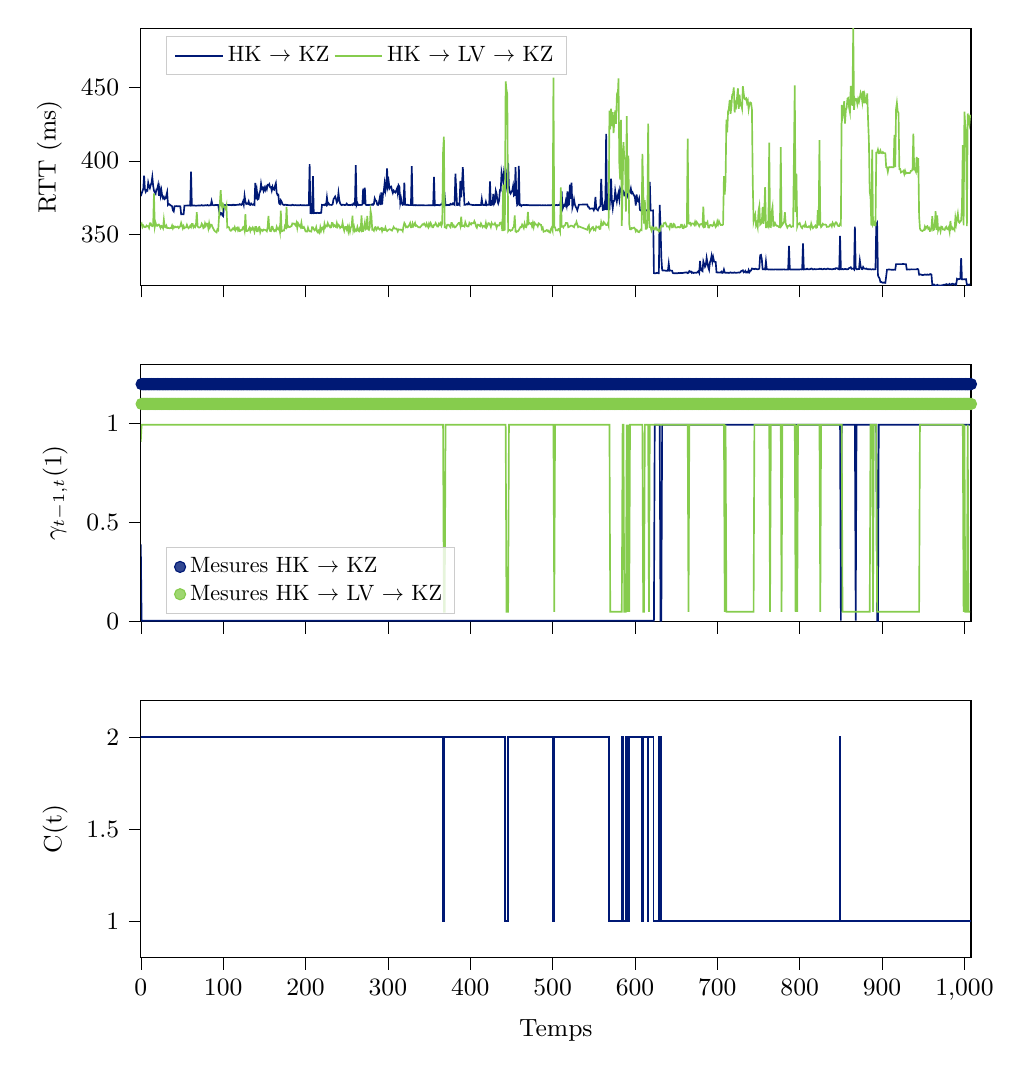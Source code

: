 % This file was created by tikzplotlib v0.9.1.
\begin{tikzpicture}

\definecolor{color0}{rgb}{0,0.098,0.459}
\definecolor{color1}{rgb}{0.525,0.8,0.302}

\begin{groupplot}[group style={group size=1 by 3}]
\nextgroupplot[
height=0.4\linewidth,
label style={font=\small},
legend cell align={left},
legend columns=2,
legend style={fill opacity=0.8, draw opacity=1, text opacity=1, at={(0.03,0.97)}, anchor=north west, draw=white!80!black},
legend style={nodes={scale=0.8}},
scaled x ticks=manual:{}{\pgfmathparse{#1}},
tick align=outside,
tick label style={font=\small},
tick pos=left,
width=\linewidth,
x grid style={white!69.02!black},
xmin=0, xmax=1008,
xtick style={color=black},
xticklabels={},
y grid style={white!69.02!black},
ylabel={RTT (ms)},
ymin=315.063, ymax=490.463,
ytick style={color=black}
]
\addplot [semithick, color0]
table {%
0 376.056
1 377.742
2 379.502
3 380.759
4 390.018
5 380.886
6 378.94
7 380.07
8 379.734
9 385.193
10 382.718
11 381.465
12 383.541
13 385.043
14 389.059
15 383.188
16 379.701
17 378.575
18 377.713
19 380.665
20 380.891
21 383.47
22 376.277
23 380.909
24 376.514
25 380.017
26 376.315
27 374.556
28 375.508
29 374.04
30 374.519
31 376.351
32 378.704
33 370.093
34 370.732
35 370.343
36 369.722
37 369.553
38 369.146
39 366.334
40 365.59
41 369.119
42 369.166
43 369.257
44 369.121
46 369.094
47 369.184
48 369.071
49 363.723
50 363.706
51 363.756
52 363.713
53 369.57
54 369.538
55 369.601
56 369.577
57 369.66
59 369.664
60 369.556
61 392.741
62 369.55
63 369.55
64 369.676
67 369.516
70 369.637
72 369.634
73 369.681
74 369.928
75 369.595
76 369.693
77 369.629
78 369.815
79 369.802
80 369.697
81 369.98
82 369.69
83 369.677
84 369.882
85 369.836
86 372.649
87 370.076
88 369.88
89 369.826
91 370.066
92 369.933
93 370.077
94 369.983
nan nan
96 363.288
97 364.588
98 364.419
99 363.063
100 362.441
101 369.978
102 369.768
103 369.862
104 370.117
105 370.077
106 370.077
107 369.962
108 369.969
109 369.932
110 369.844
111 370.173
112 369.863
113 370.217
114 369.888
117 370.115
118 370.128
119 370.067
120 370.586
122 370.06
123 370.665
124 372.174
125 370.088
126 376.215
127 372.381
128 370.676
129 370.964
130 370.741
131 372.391
132 370.167
133 370.063
134 371.006
135 370.304
136 370.082
137 370.562
138 370.092
139 385.066
140 373.94
141 379.157
142 373.815
143 374.193
144 378.241
145 379.35
146 384.45
147 381.055
148 381.669
149 379.672
150 381.689
151 380.147
152 382.143
153 380.719
154 383.669
155 383.379
156 384.199
157 382.105
158 382.174
159 379.814
160 382.349
161 380.632
162 380.35
163 383.06
164 384.807
165 378.324
166 376.897
167 377.067
168 371.0
169 370.592
170 373.221
171 372.315
172 370.413
173 370.293
174 369.916
175 370.182
176 370.209
177 369.975
178 370.024
179 369.927
181 369.878
182 369.789
183 369.812
184 370.187
186 369.84
187 369.861
188 369.939
189 369.825
193 369.873
194 370.0
195 369.801
197 369.842
198 369.749
199 369.81
200 369.751
201 369.772
202 369.906
203 369.737
204 369.932
205 397.751
206 364.476
207 364.406
208 364.424
209 389.682
210 364.417
211 364.467
212 364.599
213 364.422
214 364.756
215 364.565
216 364.502
217 364.476
219 364.667
220 370.098
221 370.03
222 370.115
223 369.877
224 370.603
225 369.98
226 375.107
227 370.431
228 371.163
229 370.17
230 370.063
232 370.037
233 370.654
234 373.947
235 374.786
236 375.743
237 374.052
238 371.795
239 372.879
240 378.187
241 373.433
242 371.107
243 370.291
244 369.883
245 370.21
247 370.033
248 369.979
249 370.072
250 370.906
251 370.104
252 369.912
253 370.002
254 369.918
255 370.022
256 370.26
257 369.989
258 370.913
259 370.15
260 370.048
261 397.119
262 369.973
263 371.342
264 369.963
265 369.993
266 370.098
267 370.006
268 370.05
269 370.271
270 381.15
271 370.659
272 381.791
273 370.298
274 369.918
275 369.969
276 370.117
277 369.906
278 370.123
279 370.055
280 370.085
281 370.483
282 370.03
283 370.584
284 374.495
285 373.11
286 372.793
287 370.285
288 370.042
289 371.372
290 374.349
291 369.985
292 378.59
293 370.33
294 376.905
295 379.332
296 384.49
297 379.335
298 382.318
299 394.941
300 383.041
301 385.881
302 381.399
303 382.343
304 382.541
305 380.051
306 378.209
307 379.828
308 379.211
309 378.526
310 379.633
311 381.063
312 377.647
313 383.423
314 382.447
315 371.471
316 374.402
317 371.008
318 370.09
319 370.398
320 385.237
321 370.191
322 370.189
323 370.001
324 370.196
325 369.901
327 369.876
328 369.934
329 396.475
330 369.892
331 369.83
332 369.928
333 369.725
334 369.95
335 369.821
336 369.729
337 369.795
339 369.784
340 369.894
345 369.742
347 369.765
348 369.732
349 369.85
350 369.887
351 369.751
352 369.789
353 369.864
354 369.755
355 369.803
356 389.172
357 369.73
358 369.853
359 370.064
360 369.94
361 370.045
362 369.857
363 369.76
364 370.439
365 370.437
366 370.157
367 374.494
368 374.596
369 376.284
370 369.846
371 369.823
372 370.077
373 370.001
374 370.047
375 369.928
376 370.746
377 370.362
378 370.357
379 371.124
380 370.415
381 370.051
382 391.318
383 380.402
384 369.921
385 369.902
386 370.82
387 370.148
388 386.451
389 375.265
390 384.144
391 395.839
392 382.333
393 370.095
394 370.154
395 370.271
396 370.755
397 370.345
398 371.502
399 370.555
400 370.249
401 370.2
403 369.987
404 370.079
405 369.897
406 369.936
407 370.087
408 369.928
409 369.992
410 369.947
411 369.979
412 369.936
413 369.966
414 374.03
415 370.122
416 369.969
417 370.087
418 369.938
419 372.178
420 369.905
421 370.233
423 370.187
424 386.06
425 369.995
426 370.073
427 370.533
428 377.442
429 370.873
430 372.016
431 379.648
432 377.753
433 372.83
434 371.037
435 372.923
436 380.016
437 379.87
438 392.143
439 388.685
440 385.696
441 392.513
442 389.478
443 391.877
444 383.948
445 388.008
446 398.605
447 381.893
448 378.709
449 377.756
450 378.97
451 379.806
452 382.846
453 376.378
454 376.875
455 395.801
456 375.341
457 370.021
458 370.791
459 396.64
460 369.956
461 370.194
462 369.308
463 369.938
464 369.893
465 370.046
466 369.912
467 369.931
468 370.062
469 369.852
470 369.991
471 369.882
474 369.806
476 369.826
477 369.78
478 369.912
479 369.784
481 369.856
482 369.844
483 369.739
484 369.913
485 369.889
486 369.753
487 369.748
488 369.905
489 369.761
490 369.751
491 369.819
492 369.74
493 369.728
494 369.866
496 369.775
497 369.776
499 369.963
500 369.799
501 369.817
502 369.79
503 369.806
504 369.945
505 369.956
506 369.842
507 370.108
508 369.967
509 369.888
510 373.052
511 379.231
512 367.204
513 368.666
514 369.975
515 369.41
516 372.616
517 369.883
518 379.177
519 369.941
520 370.415
521 383.88
522 374.254
523 385.192
524 368.249
525 370.5
526 373.737
527 370.374
528 368.764
529 367.955
530 366.451
531 368.527
532 370.229
nan nan
542 370.348
543 368.773
544 368.576
545 367.428
nan nan
549 367.671
550 366.457
551 368.005
552 375.53
553 367.384
554 366.935
555 366.367
556 367.72
557 368.796
558 369.209
559 387.823
560 373.083
561 366.632
562 366.687
563 370.164
564 366.659
565 418.532
566 366.481
567 372.384
568 367.313
569 367.08
570 376.492
571 387.955
572 372.14
573 367.836
574 372.728
575 372.785
576 379.642
578 372.486
579 376.023
580 378.289
581 374.046
582 381.121
583 379.639
584 380.473
585 380.109
586 379.119
587 376.448
588 376.347
589 380.242
590 378.317
591 376.476
592 379.366
593 379.677
594 378.921
595 381.266
596 378.082
597 378.648
598 377.218
599 376.468
600 374.841
601 369.547
602 377.21
603 372.565
604 372.284
605 374.25
606 366.658
607 366.283
608 366.408
609 366.193
610 366.96
611 366.545
612 366.592
613 366.284
614 366.202
615 366.667
616 366.325
617 366.101
618 385.698
619 366.161
620 366.127
621 366.131
622 366.289
623 323.542
624 323.424
625 323.474
626 323.599
627 323.835
628 323.543
629 323.462
630 370.021
631 356.306
632 334.091
633 325.736
634 325.297
635 325.467
636 325.372
637 325.239
638 325.165
639 325.182
640 325.241
641 330.005
642 325.196
643 325.339
644 325.266
645 325.245
646 323.672
647 323.472
nan nan
649 323.437
650 323.483
651 323.454
652 323.505
653 323.695
654 323.538
655 323.645
658 323.676
659 323.77
nan nan
661 323.999
662 323.882
663 324.06
664 323.583
665 323.758
666 324.95
667 324.53
668 324.681
669 323.697
670 324.109
671 323.647
672 323.847
673 323.891
675 323.768
nan nan
677 324.89
678 323.711
679 331.841
680 325.79
nan nan
682 324.891
683 331.518
nan nan
685 327.899
686 329.094
687 333.918
688 330.651
689 327.551
690 325.858
691 330.773
692 332.434
693 335.36
694 331.304
695 334.282
696 331.64
697 331.251
698 331.132
699 324.124
700 323.951
701 323.938
702 324.005
703 323.885
704 323.997
705 324.55
706 323.696
707 323.939
708 326.001
709 323.883
711 323.836
712 323.782
713 323.836
714 323.691
715 323.819
716 324.084
717 323.858
718 323.791
719 323.796
720 323.846
721 324.055
722 323.765
723 323.749
726 324.031
727 323.889
728 324.211
729 324.967
731 325.495
732 324.092
733 324.435
734 325.082
735 323.981
736 324.313
737 323.982
738 325.701
739 324.244
740 325.089
741 325.373
742 326.715
743 326.569
nan nan
745 326.275
746 326.573
748 326.257
749 326.155
750 326.293
751 326.699
752 335.717
753 335.99
754 333.046
755 326.162
756 326.207
757 326.101
758 326.08
759 331.532
760 326.151
761 326.211
762 326.057
763 326.132
764 326.021
765 325.982
766 326.064
767 326.042
768 325.956
771 326.13
772 326.005
774 325.998
778 325.983
780 326.094
781 326.145
782 325.988
783 325.946
785 326.005
786 326.016
787 342.04
788 326.094
789 325.97
790 326.002
792 325.983
nan nan
794 326.036
795 325.994
796 326.073
797 326.065
nan nan
799 326.01
801 326.156
802 326.062
803 326.151
804 343.829
805 326.07
806 326.12
807 326.262
808 326.253
809 326.571
810 326.206
811 326.114
812 326.179
813 326.297
814 326.689
815 326.503
816 326.078
818 326.344
819 326.206
820 326.226
821 326.308
823 326.27
824 326.576
825 326.357
826 326.567
827 326.202
828 326.156
829 326.412
830 326.499
831 326.309
832 326.202
833 326.399
834 326.657
835 326.521
836 326.264
837 326.32
838 326.302
839 326.184
840 326.212
841 326.395
842 326.531
843 326.378
844 326.95
845 326.933
846 326.65
847 326.249
848 326.118
849 349.018
850 326.256
851 326.209
852 326.351
853 326.11
854 326.278
855 326.399
856 326.346
857 326.114
nan nan
859 326.279
860 327.022
861 327.188
862 327.546
863 326.468
864 326.558
865 326.724
866 326.118
867 355.228
868 326.882
869 326.171
870 326.192
871 326.46
872 326.412
873 332.21
874 328.104
875 326.412
876 326.29
877 327.709
878 326.738
nan nan
880 326.49
881 326.708
882 326.291
883 326.117
884 326.311
885 326.198
886 326.18
887 326.052
889 326.257
890 326.05
892 326.223
893 356.865
894 357.84
895 322.138
896 320.785
897 319.885
898 317.542
899 317.624
900 317.24
901 316.956
902 317.174
903 316.948
904 316.897
906 325.903
907 325.942
909 326.076
910 325.924
911 325.913
912 325.856
913 325.904
914 325.835
915 325.956
916 325.883
917 329.697
919 329.679
920 329.707
922 329.698
924 329.697
925 329.782
926 329.785
927 329.682
928 329.711
929 329.689
930 326.075
931 326.073
932 326.119
933 326.036
934 326.056
935 326.128
936 326.153
937 326.087
941 326.107
943 326.348
944 326.117
945 322.482
946 322.508
947 322.706
948 322.362
949 322.311
951 322.35
952 322.645
953 322.464
954 322.386
955 322.638
956 322.395
957 322.424
958 322.847
959 322.915
960 322.46
961 315.267
962 315.303
963 315.837
964 315.357
965 315.174
966 315.071
967 315.622
968 315.231
970 315.083
971 315.063
nan nan
973 315.312
974 315.387
975 315.69
976 315.608
977 315.751
978 316.074
979 315.779
980 315.827
981 315.626
982 316.192
983 315.587
984 315.667
985 316.27
986 316.313
nan nan
988 315.647
989 316.207
990 315.742
991 319.696
992 319.3
993 319.512
994 319.509
995 319.779
996 333.686
997 319.333
998 319.267
1000 319.374
1001 319.363
1002 319.436
1003 315.538
1004 315.669
1005 315.565
1006 315.819
1007 315.639
};
\addlegendentry{HK $\rightarrow$ KZ}
\addplot [semithick, color1]
table {%
0 356.759
1 357.431
2 354.952
3 356.055
4 355.191
5 354.866
6 354.968
7 356.003
8 355.534
9 355.609
10 354.392
11 357.509
12 357.574
13 356.052
14 355.57
15 355.892
16 377.881
17 355.135
18 357.836
19 355.916
20 355.792
21 356.619
22 356.681
23 355.594
24 354.338
25 355.749
26 355.387
27 354.201
28 359.929
29 355.079
30 354.821
31 355.977
32 354.354
34 354.307
35 354.15
36 354.298
37 354.302
38 355.95
39 354.065
40 355.406
41 354.662
42 355.195
43 354.778
44 354.964
45 355.301
46 354.3
47 354.888
48 355.604
49 357.818
50 356.049
51 354.068
52 355.642
53 354.235
54 354.709
55 354.734
56 356.468
57 354.912
58 354.168
59 354.778
60 355.809
61 354.884
62 357.147
63 357.131
64 354.8
65 355.739
66 354.945
67 356.409
68 365.083
69 355.503
70 354.707
71 354.595
72 354.821
73 355.446
74 357.29
75 356.418
76 354.211
77 354.692
78 357.564
79 355.914
80 357.293
81 357.234
82 354.149
83 357.687
84 355.013
85 356.622
86 356.607
87 355.058
88 353.958
89 352.772
90 352.098
91 351.771
92 351.344
93 353.381
94 352.837
nan nan
97 380.148
98 370.554
99 367.771
100 370.334
101 369.072
nan nan
103 367.135
104 369.562
105 354.78
106 355.072
107 354.821
108 353.206
109 352.443
110 352.539
111 353.491
112 354.051
113 353.413
114 354.889
115 352.809
116 353.945
117 354.485
118 352.751
119 354.107
120 352.217
121 352.353
122 353.046
123 353.024
124 354.814
125 355.138
126 352.598
127 363.731
128 352.322
129 352.243
130 352.448
131 353.616
132 354.554
133 352.278
134 353.892
135 353.219
136 354.645
137 353.643
138 351.739
139 354.998
140 354.97
141 352.019
142 352.047
143 354.714
144 354.982
145 351.456
146 353.245
147 352.932
148 352.298
149 353.262
150 353.126
151 352.953
152 352.713
153 352.067
154 354.793
155 362.608
156 353.85
157 352.264
158 352.141
159 355.236
160 355.186
161 352.939
162 352.17
163 352.859
164 352.308
165 355.082
166 353.525
167 353.229
168 354.561
169 351.526
170 366.085
171 352.043
172 352.258
173 352.625
174 352.574
175 355.754
176 354.849
177 368.725
178 355.051
179 355.693
180 354.858
181 354.983
182 355.454
183 355.476
184 357.425
185 357.272
186 357.396
187 356.619
188 356.046
189 357.774
190 354.295
191 357.544
192 356.58
193 355.559
194 354.767
195 357.9
196 354.333
197 354.261
198 355.001
199 353.815
200 351.985
202 351.939
203 354.468
204 352.735
205 352.107
206 352.058
207 351.869
208 354.891
209 354.802
210 353.642
211 352.683
212 353.13
213 354.859
214 351.952
215 351.302
216 352.464
217 351.301
218 354.828
219 352.588
220 354.446
221 354.773
222 352.727
223 357.058
224 354.83
225 355.844
226 355.509
227 357.611
228 355.925
229 356.057
230 354.696
231 354.714
232 357.763
233 357.645
234 355.497
235 356.201
236 355.358
237 354.939
238 357.661
239 355.403
240 356.508
241 356.022
242 354.348
243 354.978
244 354.868
245 357.857
246 354.464
247 352.441
248 354.954
249 355.012
250 353.352
251 355.132
252 351.974
253 355.095
254 351.996
255 354.841
256 355.208
257 362.656
258 352.937
259 355.062
260 352.185
261 353.082
262 352.49
263 354.943
264 352.818
265 352.136
266 354.14
267 353.11
268 362.839
269 352.155
270 352.192
271 355.004
272 358.0
273 353.444
274 353.947
275 362.536
276 353.408
277 352.974
278 354.647
279 365.908
280 362.644
281 353.169
282 353.22
283 352.456
284 354.668
285 354.938
286 353.01
287 353.855
288 354.772
289 353.848
290 353.255
291 353.893
292 354.23
293 352.104
294 353.803
295 352.932
296 352.97
297 354.714
298 352.847
299 352.187
300 352.807
302 353.51
303 353.368
304 352.8
305 352.521
307 355.033
308 353.995
309 353.844
310 354.005
311 353.385
312 352.037
313 353.388
314 353.175
315 353.253
316 352.992
317 353.131
318 352.157
319 355.63
320 357.785
321 356.831
322 354.827
323 355.245
324 354.806
325 355.569
326 356.471
327 357.658
328 354.794
329 354.884
330 357.384
331 355.56
332 356.452
333 357.781
334 355.744
335 356.077
337 354.848
338 354.835
339 354.679
340 355.456
341 355.874
342 356.837
343 356.576
344 357.301
345 356.387
346 355.533
347 357.309
348 355.846
349 354.79
350 357.275
351 355.873
352 357.708
353 356.475
354 354.767
355 354.786
356 356.393
357 356.414
358 357.72
359 356.542
360 355.303
361 355.29
362 357.309
363 356.596
364 357.648
365 355.884
366 357.608
367 405.906
368 416.561
369 354.829
370 354.686
371 354.294
372 356.483
373 356.572
374 356.496
375 355.513
376 354.812
377 357.705
378 357.632
379 355.318
380 355.919
381 354.714
382 354.833
nan nan
386 357.788
387 357.785
388 355.751
389 361.987
390 355.582
391 355.653
392 356.0
393 355.387
394 358.244
395 356.624
396 355.617
397 355.303
398 355.45
399 357.918
400 357.429
401 356.739
402 357.721
403 357.478
404 357.458
405 358.995
406 357.734
407 355.425
408 354.483
409 356.642
410 356.629
411 356.012
412 355.524
413 357.378
414 356.246
415 354.935
416 355.759
417 355.602
418 354.91
419 357.725
420 354.877
421 356.004
422 357.652
423 357.448
424 356.511
425 354.997
426 357.75
427 356.632
428 356.723
429 356.603
430 357.585
431 356.355
432 354.469
433 356.23
434 356.046
435 356.01
436 357.785
437 357.992
438 356.711
439 352.236
440 383.871
441 352.974
442 353.183
443 454.272
444 448.517
445 445.474
446 352.185
447 353.029
448 352.949
449 352.354
450 352.848
451 352.994
452 354.562
453 355.109
454 362.868
455 352.001
456 351.536
457 352.13
458 352.063
459 352.871
460 353.986
461 354.987
462 354.874
463 356.638
464 355.606
465 354.284
466 357.315
467 355.084
468 354.863
469 357.242
470 365.237
471 357.158
472 357.653
473 357.172
474 357.554
475 355.491
476 357.732
477 354.966
478 357.946
480 356.548
481 356.593
482 355.483
483 357.522
484 357.279
485 356.447
486 356.378
487 353.723
488 354.567
489 351.797
490 352.11
491 352.018
492 352.58
493 352.968
494 352.175
495 352.513
496 351.309
497 351.188
498 353.657
499 354.709
500 352.663
501 456.799
502 354.77
503 354.752
504 352.683
505 352.861
506 352.636
507 353.586
508 353.653
509 351.881
510 382.009
511 355.22
512 355.447
513 354.687
514 355.81
515 355.988
516 357.71
517 357.735
518 357.653
519 354.826
521 355.405
522 355.945
523 355.948
524 355.643
526 354.843
527 356.763
528 356.716
529 358.479
531 354.932
532 355.386
nan nan
542 353.139
543 355.114
544 356.062
545 351.818
nan nan
548 354.646
549 354.979
550 352.992
551 353.589
552 352.878
553 355.281
554 354.765
555 354.677
556 355.163
557 353.617
558 353.73
559 358.246
560 356.136
561 356.267
562 358.461
563 357.877
564 356.781
565 356.355
566 356.4
567 357.533
568 355.736
569 434.279
570 421.493
571 435.644
572 423.76
573 433.32
574 418.931
575 427.428
576 434.352
577 425.237
578 443.692
579 441.808
580 456.213
581 398.312
582 387.297
583 428.036
584 355.791
585 381.512
586 412.836
587 402.688
588 401.194
589 365.477
590 430.487
591 377.841
592 403.633
593 357.162
594 353.507
595 353.356
596 354.248
597 354.011
598 354.476
599 354.596
600 353.843
601 352.024
602 353.047
603 352.598
604 351.579
605 351.465
606 352.366
607 353.1
608 352.829
609 404.864
611 357.256
612 373.281
613 353.759
614 353.786
615 354.891
616 425.389
617 362.598
618 354.899
619 354.54
620 352.744
621 355.067
622 354.632
623 353.245
624 353.167
625 354.752
626 354.754
627 352.923
628 353.184
629 351.92
630 351.998
631 354.854
632 355.9
633 355.234
634 355.306
635 357.612
636 357.671
637 357.967
638 356.536
639 355.226
640 355.235
641 355.465
642 354.069
643 357.292
644 357.253
645 354.728
646 354.778
647 357.099
648 356.718
649 354.712
650 354.668
651 354.679
652 354.991
653 355.018
654 354.702
655 354.744
656 356.567
657 356.534
658 354.24
659 354.171
660 356.0
661 354.96
662 355.119
663 355.627
664 415.3
665 357.4
666 357.259
667 357.746
668 356.303
669 357.411
670 357.475
671 357.268
672 356.459
673 358.513
674 356.742
675 358.357
nan nan
677 356.66
678 355.492
679 356.785
681 357.145
682 356.119
683 368.902
684 354.821
685 355.061
686 357.711
687 357.312
688 358.406
689 354.68
690 354.603
691 356.284
692 356.381
693 356.243
694 355.647
695 356.137
696 358.125
697 356.685
698 355.019
699 355.824
700 358.75
701 356.876
702 358.911
703 357.489
704 356.355
705 356.495
706 356.316
707 356.786
708 389.69
709 377.165
710 387.093
711 428.14
712 419.448
713 433.567
714 435.732
715 441.605
716 432.07
717 436.177
718 445.076
719 445.687
720 450.099
721 433.069
722 439.306
723 437.579
724 443.662
725 449.508
726 435.568
727 445.204
728 438.094
729 438.731
730 435.857
731 450.995
732 445.976
733 442.404
734 441.993
735 442.598
736 439.693
737 441.215
738 435.229
739 438.857
740 439.88
741 439.511
742 435.117
743 385.251
744 358.849
745 361.56
746 363.486
747 356.233
748 357.809
749 354.927
750 365.927
751 369.153
752 356.627
753 357.261
754 358.04
755 368.613
756 357.242
757 365.214
758 382.222
759 354.745
760 354.722
761 357.372
762 355.867
763 412.53
764 355.174
765 354.992
766 365.195
767 368.533
768 355.757
769 355.849
770 357.724
771 356.493
772 355.829
773 355.823
774 355.446
775 354.826
776 354.742
777 409.341
778 355.845
779 356.615
780 357.646
781 358.592
782 365.129
783 357.433
784 355.837
785 354.614
786 355.757
787 355.78
788 356.389
789 355.324
790 355.029
791 355.491
792 355.388
nan nan
794 451.493
795 365.197
796 391.33
797 355.45
798 357.357
799 357.154
800 357.66
801 356.065
802 354.82
803 354.211
804 355.721
805 356.031
806 355.362
807 357.376
808 355.111
809 354.913
810 354.811
811 355.468
812 355.469
813 354.186
814 357.346
815 355.449
816 354.274
817 354.993
818 355.296
819 355.974
820 354.458
821 354.757
822 366.493
823 355.89
824 414.156
825 356.97
826 354.965
827 355.7
828 357.147
829 356.531
831 356.684
832 356.457
833 355.076
834 355.183
835 355.112
836 355.498
837 356.7
838 356.845
839 355.463
840 357.855
841 356.766
842 355.763
843 357.525
844 358.2
845 357.62
846 356.141
847 355.669
848 355.701
849 357.166
850 356.543
851 438.257
852 430.089
853 433.772
854 440.772
855 425.403
856 434.522
857 436.199
858 442.539
859 442.933
860 436.189
861 433.16
862 451.069
863 442.154
864 437.585
865 490.463
866 434.784
867 442.374
868 442.41
869 442.137
870 438.818
871 442.242
872 440.382
873 443.022
874 446.496
875 444.737
876 440.543
877 447.699
878 439.297
879 444.221
880 440.257
881 439.54
882 446.095
883 428.079
884 413.818
885 379.096
886 375.346
887 355.967
888 407.72
889 356.847
890 358.027
891 356.095
892 356.108
893 405.652
894 405.678
895 407.716
896 405.279
897 405.403
898 407.115
899 405.551
900 405.275
901 406.063
902 405.367
903 405.325
904 405.231
905 395.748
906 395.679
907 392.611
908 395.636
909 395.845
910 395.73
911 395.859
912 395.661
913 395.755
914 395.74
915 417.767
916 395.855
917 435.402
918 439.567
919 433.863
920 432.646
921 394.527
922 394.505
923 392.202
924 392.658
925 392.71
926 393.295
927 391.084
928 393.274
929 391.504
930 391.887
931 391.71
932 391.898
933 391.798
934 391.87
935 393.255
936 393.327
937 394.099
938 418.665
939 394.153
940 394.107
941 392.742
942 402.82
943 392.107
944 401.99
945 362.401
946 353.947
947 352.744
948 352.542
949 352.199
950 352.72
951 352.912
952 355.278
953 353.933
954 355.177
955 355.56
956 353.854
957 354.471
958 352.268
959 352.393
960 355.254
961 362.357
962 352.843
963 353.163
964 356.52
965 365.783
966 353.141
967 362.887
968 352.737
969 354.623
970 354.663
971 352.059
972 355.252
973 355.031
974 353.285
975 353.366
976 353.026
977 354.635
978 355.188
979 353.703
980 353.417
981 354.747
982 351.735
983 359.101
984 353.896
985 354.753
986 353.491
987 353.994
988 352.97
989 361.064
990 357.178
991 360.83
992 364.088
993 358.599
994 357.954
995 358.992
996 359.32
997 368.439
998 410.75
999 356.098
1000 433.635
1001 424.238
1002 419.563
1003 355.544
1004 432.304
1005 427.901
1006 425.115
1007 431.502
};
\addlegendentry{HK $\rightarrow$ LV $\rightarrow$ KZ}

\nextgroupplot[
height=0.4\linewidth,
label style={font=\small},
legend cell align={left},
legend style={fill opacity=0.8, draw opacity=1, text opacity=1, at={(0.03,0.03)}, anchor=south west, draw=white!80!black},
legend style={nodes={scale=0.8}},
scaled x ticks=manual:{}{\pgfmathparse{#1}},
tick align=outside,
tick label style={font=\small},
tick pos=left,
width=\linewidth,
x grid style={white!69.02!black},
xmin=0, xmax=1008,
xtick style={color=black},
xticklabels={},
y grid style={white!69.02!black},
ylabel={\(\displaystyle \gamma_{t-1,t}(1)\)},
ymin=0, ymax=1.3,
ytick style={color=black}
]
\addplot [only marks, mark=*, draw=color0, fill=color0, colormap/viridis]
table{%
x                      y
1 1.2
2 1.2
3 1.2
4 1.2
5 1.2
6 1.2
7 1.2
8 1.2
9 1.2
10 1.2
11 1.2
12 1.2
13 1.2
14 1.2
15 1.2
16 1.2
17 1.2
18 1.2
19 1.2
20 1.2
21 1.2
22 1.2
23 1.2
24 1.2
25 1.2
26 1.2
27 1.2
28 1.2
29 1.2
30 1.2
31 1.2
32 1.2
33 1.2
34 1.2
35 1.2
36 1.2
37 1.2
38 1.2
39 1.2
40 1.2
41 1.2
42 1.2
43 1.2
44 1.2
45 1.2
46 1.2
47 1.2
48 1.2
49 1.2
50 1.2
51 1.2
52 1.2
53 1.2
54 1.2
55 1.2
56 1.2
57 1.2
58 1.2
59 1.2
60 1.2
61 1.2
62 1.2
63 1.2
64 1.2
65 1.2
66 1.2
67 1.2
68 1.2
69 1.2
70 1.2
71 1.2
72 1.2
73 1.2
74 1.2
75 1.2
76 1.2
77 1.2
78 1.2
79 1.2
80 1.2
81 1.2
82 1.2
83 1.2
84 1.2
85 1.2
86 1.2
87 1.2
88 1.2
89 1.2
90 1.2
91 1.2
92 1.2
93 1.2
94 1.2
95 1.2
96 1.2
97 1.2
98 1.2
99 1.2
100 1.2
101 1.2
102 1.2
103 1.2
104 1.2
105 1.2
106 1.2
107 1.2
108 1.2
109 1.2
110 1.2
111 1.2
112 1.2
113 1.2
114 1.2
115 1.2
116 1.2
117 1.2
118 1.2
119 1.2
120 1.2
121 1.2
122 1.2
123 1.2
124 1.2
125 1.2
126 1.2
127 1.2
128 1.2
129 1.2
130 1.2
131 1.2
132 1.2
133 1.2
134 1.2
135 1.2
136 1.2
137 1.2
138 1.2
139 1.2
140 1.2
141 1.2
142 1.2
143 1.2
144 1.2
145 1.2
146 1.2
147 1.2
148 1.2
149 1.2
150 1.2
151 1.2
152 1.2
153 1.2
154 1.2
155 1.2
156 1.2
157 1.2
158 1.2
159 1.2
160 1.2
161 1.2
162 1.2
163 1.2
164 1.2
165 1.2
166 1.2
167 1.2
168 1.2
169 1.2
170 1.2
171 1.2
172 1.2
173 1.2
174 1.2
175 1.2
176 1.2
177 1.2
178 1.2
179 1.2
180 1.2
181 1.2
182 1.2
183 1.2
184 1.2
185 1.2
186 1.2
187 1.2
188 1.2
189 1.2
190 1.2
191 1.2
192 1.2
193 1.2
194 1.2
195 1.2
196 1.2
197 1.2
198 1.2
199 1.2
200 1.2
201 1.2
202 1.2
203 1.2
204 1.2
205 1.2
206 1.2
207 1.2
208 1.2
209 1.2
210 1.2
211 1.2
212 1.2
213 1.2
214 1.2
215 1.2
216 1.2
217 1.2
218 1.2
219 1.2
220 1.2
221 1.2
222 1.2
223 1.2
224 1.2
225 1.2
226 1.2
227 1.2
228 1.2
229 1.2
230 1.2
231 1.2
232 1.2
233 1.2
234 1.2
235 1.2
236 1.2
237 1.2
238 1.2
239 1.2
240 1.2
241 1.2
242 1.2
243 1.2
244 1.2
245 1.2
246 1.2
247 1.2
248 1.2
249 1.2
250 1.2
251 1.2
252 1.2
253 1.2
254 1.2
255 1.2
256 1.2
257 1.2
258 1.2
259 1.2
260 1.2
261 1.2
262 1.2
263 1.2
264 1.2
265 1.2
266 1.2
267 1.2
268 1.2
269 1.2
270 1.2
271 1.2
272 1.2
273 1.2
274 1.2
275 1.2
276 1.2
277 1.2
278 1.2
279 1.2
280 1.2
281 1.2
282 1.2
283 1.2
284 1.2
285 1.2
286 1.2
287 1.2
288 1.2
289 1.2
290 1.2
291 1.2
292 1.2
293 1.2
294 1.2
295 1.2
296 1.2
297 1.2
298 1.2
299 1.2
300 1.2
301 1.2
302 1.2
303 1.2
304 1.2
305 1.2
306 1.2
307 1.2
308 1.2
309 1.2
310 1.2
311 1.2
312 1.2
313 1.2
314 1.2
315 1.2
316 1.2
317 1.2
318 1.2
319 1.2
320 1.2
321 1.2
322 1.2
323 1.2
324 1.2
325 1.2
326 1.2
327 1.2
328 1.2
329 1.2
330 1.2
331 1.2
332 1.2
333 1.2
334 1.2
335 1.2
336 1.2
337 1.2
338 1.2
339 1.2
340 1.2
341 1.2
342 1.2
343 1.2
344 1.2
345 1.2
346 1.2
347 1.2
348 1.2
349 1.2
350 1.2
351 1.2
352 1.2
353 1.2
354 1.2
355 1.2
356 1.2
357 1.2
358 1.2
359 1.2
360 1.2
361 1.2
362 1.2
363 1.2
364 1.2
365 1.2
366 1.2
367 1.2
368 1.2
369 1.2
370 1.2
371 1.2
372 1.2
373 1.2
374 1.2
375 1.2
376 1.2
377 1.2
378 1.2
379 1.2
380 1.2
381 1.2
382 1.2
383 1.2
384 1.2
385 1.2
386 1.2
387 1.2
388 1.2
389 1.2
390 1.2
391 1.2
392 1.2
393 1.2
394 1.2
395 1.2
396 1.2
397 1.2
398 1.2
399 1.2
400 1.2
401 1.2
402 1.2
403 1.2
404 1.2
405 1.2
406 1.2
407 1.2
408 1.2
409 1.2
410 1.2
411 1.2
412 1.2
413 1.2
414 1.2
415 1.2
416 1.2
417 1.2
418 1.2
419 1.2
420 1.2
421 1.2
422 1.2
423 1.2
424 1.2
425 1.2
426 1.2
427 1.2
428 1.2
429 1.2
430 1.2
431 1.2
432 1.2
433 1.2
434 1.2
435 1.2
436 1.2
437 1.2
438 1.2
439 1.2
440 1.2
441 1.2
442 1.2
443 1.2
444 1.2
445 1.2
446 1.2
447 1.2
448 1.2
449 1.2
450 1.2
451 1.2
452 1.2
453 1.2
454 1.2
455 1.2
456 1.2
457 1.2
458 1.2
459 1.2
460 1.2
461 1.2
462 1.2
463 1.2
464 1.2
465 1.2
466 1.2
467 1.2
468 1.2
469 1.2
470 1.2
471 1.2
472 1.2
473 1.2
474 1.2
475 1.2
476 1.2
477 1.2
478 1.2
479 1.2
480 1.2
481 1.2
482 1.2
483 1.2
484 1.2
485 1.2
486 1.2
487 1.2
488 1.2
489 1.2
490 1.2
491 1.2
492 1.2
493 1.2
494 1.2
495 1.2
496 1.2
497 1.2
498 1.2
499 1.2
500 1.2
501 1.2
502 1.2
503 1.2
504 1.2
505 1.2
506 1.2
507 1.2
508 1.2
509 1.2
510 1.2
511 1.2
512 1.2
513 1.2
514 1.2
515 1.2
516 1.2
517 1.2
518 1.2
519 1.2
520 1.2
521 1.2
522 1.2
523 1.2
524 1.2
525 1.2
526 1.2
527 1.2
528 1.2
529 1.2
530 1.2
531 1.2
532 1.2
533 1.2
534 1.2
535 1.2
536 1.2
537 1.2
538 1.2
539 1.2
540 1.2
541 1.2
542 1.2
543 1.2
544 1.2
545 1.2
546 1.2
547 1.2
548 1.2
549 1.2
550 1.2
551 1.2
552 1.2
553 1.2
554 1.2
555 1.2
556 1.2
557 1.2
558 1.2
559 1.2
560 1.2
561 1.2
562 1.2
563 1.2
564 1.2
565 1.2
566 1.2
567 1.2
568 1.2
569 1.2
570 1.2
571 1.2
572 1.2
573 1.2
574 1.2
575 1.2
576 1.2
577 1.2
578 1.2
579 1.2
580 1.2
581 1.2
582 1.2
583 1.2
584 1.2
585 1.2
586 1.2
587 1.2
588 1.2
589 1.2
590 1.2
591 1.2
592 1.2
593 1.2
594 1.2
595 1.2
596 1.2
597 1.2
598 1.2
599 1.2
600 1.2
601 1.2
602 1.2
603 1.2
604 1.2
605 1.2
606 1.2
607 1.2
608 1.2
609 1.2
610 1.2
611 1.2
612 1.2
613 1.2
614 1.2
615 1.2
616 1.2
617 1.2
618 1.2
619 1.2
620 1.2
621 1.2
622 1.2
623 1.2
624 1.2
625 1.2
626 1.2
627 1.2
628 1.2
629 1.2
630 1.2
631 1.2
632 1.2
633 1.2
634 1.2
635 1.2
636 1.2
637 1.2
638 1.2
639 1.2
640 1.2
641 1.2
642 1.2
643 1.2
644 1.2
645 1.2
646 1.2
647 1.2
648 1.2
649 1.2
650 1.2
651 1.2
652 1.2
653 1.2
654 1.2
655 1.2
656 1.2
657 1.2
658 1.2
659 1.2
660 1.2
661 1.2
662 1.2
663 1.2
664 1.2
665 1.2
666 1.2
667 1.2
668 1.2
669 1.2
670 1.2
671 1.2
672 1.2
673 1.2
674 1.2
675 1.2
676 1.2
677 1.2
678 1.2
679 1.2
680 1.2
681 1.2
682 1.2
683 1.2
684 1.2
685 1.2
686 1.2
687 1.2
688 1.2
689 1.2
690 1.2
691 1.2
692 1.2
693 1.2
694 1.2
695 1.2
696 1.2
697 1.2
698 1.2
699 1.2
700 1.2
701 1.2
702 1.2
703 1.2
704 1.2
705 1.2
706 1.2
707 1.2
708 1.2
709 1.2
710 1.2
711 1.2
712 1.2
713 1.2
714 1.2
715 1.2
716 1.2
717 1.2
718 1.2
719 1.2
720 1.2
721 1.2
722 1.2
723 1.2
724 1.2
725 1.2
726 1.2
727 1.2
728 1.2
729 1.2
730 1.2
731 1.2
732 1.2
733 1.2
734 1.2
735 1.2
736 1.2
737 1.2
738 1.2
739 1.2
740 1.2
741 1.2
742 1.2
743 1.2
744 1.2
745 1.2
746 1.2
747 1.2
748 1.2
749 1.2
750 1.2
751 1.2
752 1.2
753 1.2
754 1.2
755 1.2
756 1.2
757 1.2
758 1.2
759 1.2
760 1.2
761 1.2
762 1.2
763 1.2
764 1.2
765 1.2
766 1.2
767 1.2
768 1.2
769 1.2
770 1.2
771 1.2
772 1.2
773 1.2
774 1.2
775 1.2
776 1.2
777 1.2
778 1.2
779 1.2
780 1.2
781 1.2
782 1.2
783 1.2
784 1.2
785 1.2
786 1.2
787 1.2
788 1.2
789 1.2
790 1.2
791 1.2
792 1.2
793 1.2
794 1.2
795 1.2
796 1.2
797 1.2
798 1.2
799 1.2
800 1.2
801 1.2
802 1.2
803 1.2
804 1.2
805 1.2
806 1.2
807 1.2
808 1.2
809 1.2
810 1.2
811 1.2
812 1.2
813 1.2
814 1.2
815 1.2
816 1.2
817 1.2
818 1.2
819 1.2
820 1.2
821 1.2
822 1.2
823 1.2
824 1.2
825 1.2
826 1.2
827 1.2
828 1.2
829 1.2
830 1.2
831 1.2
832 1.2
833 1.2
834 1.2
835 1.2
836 1.2
837 1.2
838 1.2
839 1.2
840 1.2
841 1.2
842 1.2
843 1.2
844 1.2
845 1.2
846 1.2
847 1.2
848 1.2
849 1.2
850 1.2
851 1.2
852 1.2
853 1.2
854 1.2
855 1.2
856 1.2
857 1.2
858 1.2
859 1.2
860 1.2
861 1.2
862 1.2
863 1.2
864 1.2
865 1.2
866 1.2
867 1.2
868 1.2
869 1.2
870 1.2
871 1.2
872 1.2
873 1.2
874 1.2
875 1.2
876 1.2
877 1.2
878 1.2
879 1.2
880 1.2
881 1.2
882 1.2
883 1.2
884 1.2
885 1.2
886 1.2
887 1.2
888 1.2
889 1.2
890 1.2
891 1.2
892 1.2
893 1.2
894 1.2
895 1.2
896 1.2
897 1.2
898 1.2
899 1.2
900 1.2
901 1.2
902 1.2
903 1.2
904 1.2
905 1.2
906 1.2
907 1.2
908 1.2
909 1.2
910 1.2
911 1.2
912 1.2
913 1.2
914 1.2
915 1.2
916 1.2
917 1.2
918 1.2
919 1.2
920 1.2
921 1.2
922 1.2
923 1.2
924 1.2
925 1.2
926 1.2
927 1.2
928 1.2
929 1.2
930 1.2
931 1.2
932 1.2
933 1.2
934 1.2
935 1.2
936 1.2
937 1.2
938 1.2
939 1.2
940 1.2
941 1.2
942 1.2
943 1.2
944 1.2
945 1.2
946 1.2
947 1.2
948 1.2
949 1.2
950 1.2
951 1.2
952 1.2
953 1.2
954 1.2
955 1.2
956 1.2
957 1.2
958 1.2
959 1.2
960 1.2
961 1.2
962 1.2
963 1.2
964 1.2
965 1.2
966 1.2
967 1.2
968 1.2
969 1.2
970 1.2
971 1.2
972 1.2
973 1.2
974 1.2
975 1.2
976 1.2
977 1.2
978 1.2
979 1.2
980 1.2
981 1.2
982 1.2
983 1.2
984 1.2
985 1.2
986 1.2
987 1.2
988 1.2
989 1.2
990 1.2
991 1.2
992 1.2
993 1.2
994 1.2
995 1.2
996 1.2
997 1.2
998 1.2
999 1.2
1000 1.2
1001 1.2
1002 1.2
1003 1.2
1004 1.2
1005 1.2
1006 1.2
1007 1.2
1008 1.2
};
\addlegendentry{Mesures HK $\rightarrow$ KZ}
\addplot [only marks, mark=*, draw=color1, fill=color1, colormap/viridis]
table{%
x                      y
1 1.1
2 1.1
3 1.1
4 1.1
5 1.1
6 1.1
7 1.1
8 1.1
9 1.1
10 1.1
11 1.1
12 1.1
13 1.1
14 1.1
15 1.1
16 1.1
17 1.1
18 1.1
19 1.1
20 1.1
21 1.1
22 1.1
23 1.1
24 1.1
25 1.1
26 1.1
27 1.1
28 1.1
29 1.1
30 1.1
31 1.1
32 1.1
33 1.1
34 1.1
35 1.1
36 1.1
37 1.1
38 1.1
39 1.1
40 1.1
41 1.1
42 1.1
43 1.1
44 1.1
45 1.1
46 1.1
47 1.1
48 1.1
49 1.1
50 1.1
51 1.1
52 1.1
53 1.1
54 1.1
55 1.1
56 1.1
57 1.1
58 1.1
59 1.1
60 1.1
61 1.1
62 1.1
63 1.1
64 1.1
65 1.1
66 1.1
67 1.1
68 1.1
69 1.1
70 1.1
71 1.1
72 1.1
73 1.1
74 1.1
75 1.1
76 1.1
77 1.1
78 1.1
79 1.1
80 1.1
81 1.1
82 1.1
83 1.1
84 1.1
85 1.1
86 1.1
87 1.1
88 1.1
89 1.1
90 1.1
91 1.1
92 1.1
93 1.1
94 1.1
95 1.1
96 1.1
97 1.1
98 1.1
99 1.1
100 1.1
101 1.1
102 1.1
103 1.1
104 1.1
105 1.1
106 1.1
107 1.1
108 1.1
109 1.1
110 1.1
111 1.1
112 1.1
113 1.1
114 1.1
115 1.1
116 1.1
117 1.1
118 1.1
119 1.1
120 1.1
121 1.1
122 1.1
123 1.1
124 1.1
125 1.1
126 1.1
127 1.1
128 1.1
129 1.1
130 1.1
131 1.1
132 1.1
133 1.1
134 1.1
135 1.1
136 1.1
137 1.1
138 1.1
139 1.1
140 1.1
141 1.1
142 1.1
143 1.1
144 1.1
145 1.1
146 1.1
147 1.1
148 1.1
149 1.1
150 1.1
151 1.1
152 1.1
153 1.1
154 1.1
155 1.1
156 1.1
157 1.1
158 1.1
159 1.1
160 1.1
161 1.1
162 1.1
163 1.1
164 1.1
165 1.1
166 1.1
167 1.1
168 1.1
169 1.1
170 1.1
171 1.1
172 1.1
173 1.1
174 1.1
175 1.1
176 1.1
177 1.1
178 1.1
179 1.1
180 1.1
181 1.1
182 1.1
183 1.1
184 1.1
185 1.1
186 1.1
187 1.1
188 1.1
189 1.1
190 1.1
191 1.1
192 1.1
193 1.1
194 1.1
195 1.1
196 1.1
197 1.1
198 1.1
199 1.1
200 1.1
201 1.1
202 1.1
203 1.1
204 1.1
205 1.1
206 1.1
207 1.1
208 1.1
209 1.1
210 1.1
211 1.1
212 1.1
213 1.1
214 1.1
215 1.1
216 1.1
217 1.1
218 1.1
219 1.1
220 1.1
221 1.1
222 1.1
223 1.1
224 1.1
225 1.1
226 1.1
227 1.1
228 1.1
229 1.1
230 1.1
231 1.1
232 1.1
233 1.1
234 1.1
235 1.1
236 1.1
237 1.1
238 1.1
239 1.1
240 1.1
241 1.1
242 1.1
243 1.1
244 1.1
245 1.1
246 1.1
247 1.1
248 1.1
249 1.1
250 1.1
251 1.1
252 1.1
253 1.1
254 1.1
255 1.1
256 1.1
257 1.1
258 1.1
259 1.1
260 1.1
261 1.1
262 1.1
263 1.1
264 1.1
265 1.1
266 1.1
267 1.1
268 1.1
269 1.1
270 1.1
271 1.1
272 1.1
273 1.1
274 1.1
275 1.1
276 1.1
277 1.1
278 1.1
279 1.1
280 1.1
281 1.1
282 1.1
283 1.1
284 1.1
285 1.1
286 1.1
287 1.1
288 1.1
289 1.1
290 1.1
291 1.1
292 1.1
293 1.1
294 1.1
295 1.1
296 1.1
297 1.1
298 1.1
299 1.1
300 1.1
301 1.1
302 1.1
303 1.1
304 1.1
305 1.1
306 1.1
307 1.1
308 1.1
309 1.1
310 1.1
311 1.1
312 1.1
313 1.1
314 1.1
315 1.1
316 1.1
317 1.1
318 1.1
319 1.1
320 1.1
321 1.1
322 1.1
323 1.1
324 1.1
325 1.1
326 1.1
327 1.1
328 1.1
329 1.1
330 1.1
331 1.1
332 1.1
333 1.1
334 1.1
335 1.1
336 1.1
337 1.1
338 1.1
339 1.1
340 1.1
341 1.1
342 1.1
343 1.1
344 1.1
345 1.1
346 1.1
347 1.1
348 1.1
349 1.1
350 1.1
351 1.1
352 1.1
353 1.1
354 1.1
355 1.1
356 1.1
357 1.1
358 1.1
359 1.1
360 1.1
361 1.1
362 1.1
363 1.1
364 1.1
365 1.1
366 1.1
367 1.1
368 1.1
369 1.1
370 1.1
371 1.1
372 1.1
373 1.1
374 1.1
375 1.1
376 1.1
377 1.1
378 1.1
379 1.1
380 1.1
381 1.1
382 1.1
383 1.1
384 1.1
385 1.1
386 1.1
387 1.1
388 1.1
389 1.1
390 1.1
391 1.1
392 1.1
393 1.1
394 1.1
395 1.1
396 1.1
397 1.1
398 1.1
399 1.1
400 1.1
401 1.1
402 1.1
403 1.1
404 1.1
405 1.1
406 1.1
407 1.1
408 1.1
409 1.1
410 1.1
411 1.1
412 1.1
413 1.1
414 1.1
415 1.1
416 1.1
417 1.1
418 1.1
419 1.1
420 1.1
421 1.1
422 1.1
423 1.1
424 1.1
425 1.1
426 1.1
427 1.1
428 1.1
429 1.1
430 1.1
431 1.1
432 1.1
433 1.1
434 1.1
435 1.1
436 1.1
437 1.1
438 1.1
439 1.1
440 1.1
441 1.1
442 1.1
443 1.1
444 1.1
445 1.1
446 1.1
447 1.1
448 1.1
449 1.1
450 1.1
451 1.1
452 1.1
453 1.1
454 1.1
455 1.1
456 1.1
457 1.1
458 1.1
459 1.1
460 1.1
461 1.1
462 1.1
463 1.1
464 1.1
465 1.1
466 1.1
467 1.1
468 1.1
469 1.1
470 1.1
471 1.1
472 1.1
473 1.1
474 1.1
475 1.1
476 1.1
477 1.1
478 1.1
479 1.1
480 1.1
481 1.1
482 1.1
483 1.1
484 1.1
485 1.1
486 1.1
487 1.1
488 1.1
489 1.1
490 1.1
491 1.1
492 1.1
493 1.1
494 1.1
495 1.1
496 1.1
497 1.1
498 1.1
499 1.1
500 1.1
501 1.1
502 1.1
503 1.1
504 1.1
505 1.1
506 1.1
507 1.1
508 1.1
509 1.1
510 1.1
511 1.1
512 1.1
513 1.1
514 1.1
515 1.1
516 1.1
517 1.1
518 1.1
519 1.1
520 1.1
521 1.1
522 1.1
523 1.1
524 1.1
525 1.1
526 1.1
527 1.1
528 1.1
529 1.1
530 1.1
531 1.1
532 1.1
533 1.1
534 1.1
535 1.1
536 1.1
537 1.1
538 1.1
539 1.1
540 1.1
541 1.1
542 1.1
543 1.1
544 1.1
545 1.1
546 1.1
547 1.1
548 1.1
549 1.1
550 1.1
551 1.1
552 1.1
553 1.1
554 1.1
555 1.1
556 1.1
557 1.1
558 1.1
559 1.1
560 1.1
561 1.1
562 1.1
563 1.1
564 1.1
565 1.1
566 1.1
567 1.1
568 1.1
569 1.1
570 1.1
571 1.1
572 1.1
573 1.1
574 1.1
575 1.1
576 1.1
577 1.1
578 1.1
579 1.1
580 1.1
581 1.1
582 1.1
583 1.1
584 1.1
585 1.1
586 1.1
587 1.1
588 1.1
589 1.1
590 1.1
591 1.1
592 1.1
593 1.1
594 1.1
595 1.1
596 1.1
597 1.1
598 1.1
599 1.1
600 1.1
601 1.1
602 1.1
603 1.1
604 1.1
605 1.1
606 1.1
607 1.1
608 1.1
609 1.1
610 1.1
611 1.1
612 1.1
613 1.1
614 1.1
615 1.1
616 1.1
617 1.1
618 1.1
619 1.1
620 1.1
621 1.1
622 1.1
623 1.1
624 1.1
625 1.1
626 1.1
627 1.1
628 1.1
629 1.1
630 1.1
631 1.1
632 1.1
633 1.1
634 1.1
635 1.1
636 1.1
637 1.1
638 1.1
639 1.1
640 1.1
641 1.1
642 1.1
643 1.1
644 1.1
645 1.1
646 1.1
647 1.1
648 1.1
649 1.1
650 1.1
651 1.1
652 1.1
653 1.1
654 1.1
655 1.1
656 1.1
657 1.1
658 1.1
659 1.1
660 1.1
661 1.1
662 1.1
663 1.1
664 1.1
665 1.1
666 1.1
667 1.1
668 1.1
669 1.1
670 1.1
671 1.1
672 1.1
673 1.1
674 1.1
675 1.1
676 1.1
677 1.1
678 1.1
679 1.1
680 1.1
681 1.1
682 1.1
683 1.1
684 1.1
685 1.1
686 1.1
687 1.1
688 1.1
689 1.1
690 1.1
691 1.1
692 1.1
693 1.1
694 1.1
695 1.1
696 1.1
697 1.1
698 1.1
699 1.1
700 1.1
701 1.1
702 1.1
703 1.1
704 1.1
705 1.1
706 1.1
707 1.1
708 1.1
709 1.1
710 1.1
711 1.1
712 1.1
713 1.1
714 1.1
715 1.1
716 1.1
717 1.1
718 1.1
719 1.1
720 1.1
721 1.1
722 1.1
723 1.1
724 1.1
725 1.1
726 1.1
727 1.1
728 1.1
729 1.1
730 1.1
731 1.1
732 1.1
733 1.1
734 1.1
735 1.1
736 1.1
737 1.1
738 1.1
739 1.1
740 1.1
741 1.1
742 1.1
743 1.1
744 1.1
745 1.1
746 1.1
747 1.1
748 1.1
749 1.1
750 1.1
751 1.1
752 1.1
753 1.1
754 1.1
755 1.1
756 1.1
757 1.1
758 1.1
759 1.1
760 1.1
761 1.1
762 1.1
763 1.1
764 1.1
765 1.1
766 1.1
767 1.1
768 1.1
769 1.1
770 1.1
771 1.1
772 1.1
773 1.1
774 1.1
775 1.1
776 1.1
777 1.1
778 1.1
779 1.1
780 1.1
781 1.1
782 1.1
783 1.1
784 1.1
785 1.1
786 1.1
787 1.1
788 1.1
789 1.1
790 1.1
791 1.1
792 1.1
793 1.1
794 1.1
795 1.1
796 1.1
797 1.1
798 1.1
799 1.1
800 1.1
801 1.1
802 1.1
803 1.1
804 1.1
805 1.1
806 1.1
807 1.1
808 1.1
809 1.1
810 1.1
811 1.1
812 1.1
813 1.1
814 1.1
815 1.1
816 1.1
817 1.1
818 1.1
819 1.1
820 1.1
821 1.1
822 1.1
823 1.1
824 1.1
825 1.1
826 1.1
827 1.1
828 1.1
829 1.1
830 1.1
831 1.1
832 1.1
833 1.1
834 1.1
835 1.1
836 1.1
837 1.1
838 1.1
839 1.1
840 1.1
841 1.1
842 1.1
843 1.1
844 1.1
845 1.1
846 1.1
847 1.1
848 1.1
849 1.1
850 1.1
851 1.1
852 1.1
853 1.1
854 1.1
855 1.1
856 1.1
857 1.1
858 1.1
859 1.1
860 1.1
861 1.1
862 1.1
863 1.1
864 1.1
865 1.1
866 1.1
867 1.1
868 1.1
869 1.1
870 1.1
871 1.1
872 1.1
873 1.1
874 1.1
875 1.1
876 1.1
877 1.1
878 1.1
879 1.1
880 1.1
881 1.1
882 1.1
883 1.1
884 1.1
885 1.1
886 1.1
887 1.1
888 1.1
889 1.1
890 1.1
891 1.1
892 1.1
893 1.1
894 1.1
895 1.1
896 1.1
897 1.1
898 1.1
899 1.1
900 1.1
901 1.1
902 1.1
903 1.1
904 1.1
905 1.1
906 1.1
907 1.1
908 1.1
909 1.1
910 1.1
911 1.1
912 1.1
913 1.1
914 1.1
915 1.1
916 1.1
917 1.1
918 1.1
919 1.1
920 1.1
921 1.1
922 1.1
923 1.1
924 1.1
925 1.1
926 1.1
927 1.1
928 1.1
929 1.1
930 1.1
931 1.1
932 1.1
933 1.1
934 1.1
935 1.1
936 1.1
937 1.1
938 1.1
939 1.1
940 1.1
941 1.1
942 1.1
943 1.1
944 1.1
945 1.1
946 1.1
947 1.1
948 1.1
949 1.1
950 1.1
951 1.1
952 1.1
953 1.1
954 1.1
955 1.1
956 1.1
957 1.1
958 1.1
959 1.1
960 1.1
961 1.1
962 1.1
963 1.1
964 1.1
965 1.1
966 1.1
967 1.1
968 1.1
969 1.1
970 1.1
971 1.1
972 1.1
973 1.1
974 1.1
975 1.1
976 1.1
977 1.1
978 1.1
979 1.1
980 1.1
981 1.1
982 1.1
983 1.1
984 1.1
985 1.1
986 1.1
987 1.1
988 1.1
989 1.1
990 1.1
991 1.1
992 1.1
993 1.1
994 1.1
995 1.1
996 1.1
997 1.1
998 1.1
999 1.1
1000 1.1
1001 1.1
1002 1.1
1003 1.1
1004 1.1
1005 1.1
1006 1.1
1007 1.1
1008 1.1
};
\addlegendentry{Mesures HK $\rightarrow$ LV $\rightarrow$ KZ}
\addplot [semithick, color0, forget plot]
table {%
0 0.39
1 0.005
623 0.005
624 0.995
630 0.995
631 0.005
632 0.005
633 0.995
849 0.995
850 0.005
851 0.995
867 0.995
868 0.005
869 0.995
893 0.995
894 0.005
895 0.005
896 0.995
1007 0.995
};
\addplot [semithick, color1, forget plot]
table {%
0 0.909
1 0.995
367 0.995
368 0.05
369 0.05
370 0.995
443 0.995
444 0.05
446 0.05
447 0.995
501 0.995
502 0.05
503 0.995
569 0.995
570 0.05
584 0.05
585 0.995
586 0.995
587 0.05
589 0.05
590 0.995
591 0.05
592 0.995
593 0.05
594 0.995
609 0.995
610 0.05
611 0.05
612 0.995
616 0.995
617 0.05
618 0.995
664 0.995
665 0.05
666 0.995
708 0.995
709 0.05
710 0.995
711 0.05
744 0.05
745 0.995
763 0.995
764 0.05
765 0.995
777 0.995
778 0.05
779 0.995
794 0.995
795 0.05
796 0.995
797 0.05
798 0.995
824 0.995
825 0.05
826 0.995
851 0.995
852 0.05
885 0.05
886 0.995
888 0.995
889 0.05
890 0.995
893 0.995
894 0.05
945 0.05
946 0.995
998 0.995
999 0.05
1000 0.995
1001 0.05
1003 0.05
1004 0.995
1005 0.05
1007 0.05
};

\nextgroupplot[
height=0.4\linewidth,
label style={font=\small},
legend style={nodes={scale=0.8}},
tick align=outside,
tick label style={font=\small},
tick pos=left,
width=\linewidth,
x grid style={white!69.02!black},
xlabel={Temps},
xmin=0, xmax=1008,
xtick style={color=black},
y grid style={white!69.02!black},
ylabel={C(t)},
ymin=0.8, ymax=2.2,
ytick style={color=black}
]
\addplot [semithick, color0, const plot mark mid]
table {%
0 2
1 2
2 2
3 2
4 2
5 2
6 2
7 2
8 2
9 2
10 2
11 2
12 2
13 2
14 2
15 2
16 2
17 2
18 2
19 2
20 2
21 2
22 2
23 2
24 2
25 2
26 2
27 2
28 2
29 2
30 2
31 2
32 2
33 2
34 2
35 2
36 2
37 2
38 2
39 2
40 2
41 2
42 2
43 2
44 2
45 2
46 2
47 2
48 2
49 2
50 2
51 2
52 2
53 2
54 2
55 2
56 2
57 2
58 2
59 2
60 2
61 2
62 2
63 2
64 2
65 2
66 2
67 2
68 2
69 2
70 2
71 2
72 2
73 2
74 2
75 2
76 2
77 2
78 2
79 2
80 2
81 2
82 2
83 2
84 2
85 2
86 2
87 2
88 2
89 2
90 2
91 2
92 2
93 2
94 2
95 2
96 2
97 2
98 2
99 2
100 2
101 2
102 2
103 2
104 2
105 2
106 2
107 2
108 2
109 2
110 2
111 2
112 2
113 2
114 2
115 2
116 2
117 2
118 2
119 2
120 2
121 2
122 2
123 2
124 2
125 2
126 2
127 2
128 2
129 2
130 2
131 2
132 2
133 2
134 2
135 2
136 2
137 2
138 2
139 2
140 2
141 2
142 2
143 2
144 2
145 2
146 2
147 2
148 2
149 2
150 2
151 2
152 2
153 2
154 2
155 2
156 2
157 2
158 2
159 2
160 2
161 2
162 2
163 2
164 2
165 2
166 2
167 2
168 2
169 2
170 2
171 2
172 2
173 2
174 2
175 2
176 2
177 2
178 2
179 2
180 2
181 2
182 2
183 2
184 2
185 2
186 2
187 2
188 2
189 2
190 2
191 2
192 2
193 2
194 2
195 2
196 2
197 2
198 2
199 2
200 2
201 2
202 2
203 2
204 2
205 2
206 2
207 2
208 2
209 2
210 2
211 2
212 2
213 2
214 2
215 2
216 2
217 2
218 2
219 2
220 2
221 2
222 2
223 2
224 2
225 2
226 2
227 2
228 2
229 2
230 2
231 2
232 2
233 2
234 2
235 2
236 2
237 2
238 2
239 2
240 2
241 2
242 2
243 2
244 2
245 2
246 2
247 2
248 2
249 2
250 2
251 2
252 2
253 2
254 2
255 2
256 2
257 2
258 2
259 2
260 2
261 2
262 2
263 2
264 2
265 2
266 2
267 2
268 2
269 2
270 2
271 2
272 2
273 2
274 2
275 2
276 2
277 2
278 2
279 2
280 2
281 2
282 2
283 2
284 2
285 2
286 2
287 2
288 2
289 2
290 2
291 2
292 2
293 2
294 2
295 2
296 2
297 2
298 2
299 2
300 2
301 2
302 2
303 2
304 2
305 2
306 2
307 2
308 2
309 2
310 2
311 2
312 2
313 2
314 2
315 2
316 2
317 2
318 2
319 2
320 2
321 2
322 2
323 2
324 2
325 2
326 2
327 2
328 2
329 2
330 2
331 2
332 2
333 2
334 2
335 2
336 2
337 2
338 2
339 2
340 2
341 2
342 2
343 2
344 2
345 2
346 2
347 2
348 2
349 2
350 2
351 2
352 2
353 2
354 2
355 2
356 2
357 2
358 2
359 2
360 2
361 2
362 2
363 2
364 2
365 2
366 2
367 1
368 1
369 2
370 2
371 2
372 2
373 2
374 2
375 2
376 2
377 2
378 2
379 2
380 2
381 2
382 2
383 2
384 2
385 2
386 2
387 2
388 2
389 2
390 2
391 2
392 2
393 2
394 2
395 2
396 2
397 2
398 2
399 2
400 2
401 2
402 2
403 2
404 2
405 2
406 2
407 2
408 2
409 2
410 2
411 2
412 2
413 2
414 2
415 2
416 2
417 2
418 2
419 2
420 2
421 2
422 2
423 2
424 2
425 2
426 2
427 2
428 2
429 2
430 2
431 2
432 2
433 2
434 2
435 2
436 2
437 2
438 2
439 2
440 2
441 2
442 2
443 1
444 1
445 1
446 2
447 2
448 2
449 2
450 2
451 2
452 2
453 2
454 2
455 2
456 2
457 2
458 2
459 2
460 2
461 2
462 2
463 2
464 2
465 2
466 2
467 2
468 2
469 2
470 2
471 2
472 2
473 2
474 2
475 2
476 2
477 2
478 2
479 2
480 2
481 2
482 2
483 2
484 2
485 2
486 2
487 2
488 2
489 2
490 2
491 2
492 2
493 2
494 2
495 2
496 2
497 2
498 2
499 2
500 2
501 1
502 2
503 2
504 2
505 2
506 2
507 2
508 2
509 2
510 2
511 2
512 2
513 2
514 2
515 2
516 2
517 2
518 2
519 2
520 2
521 2
522 2
523 2
524 2
525 2
526 2
527 2
528 2
529 2
530 2
531 2
532 2
533 2
534 2
535 2
536 2
537 2
538 2
539 2
540 2
541 2
542 2
543 2
544 2
545 2
546 2
547 2
548 2
549 2
550 2
551 2
552 2
553 2
554 2
555 2
556 2
557 2
558 2
559 2
560 2
561 2
562 2
563 2
564 2
565 2
566 2
567 2
568 2
569 1
570 1
571 1
572 1
573 1
574 1
575 1
576 1
577 1
578 1
579 1
580 1
581 1
582 1
583 1
584 2
585 2
586 1
587 1
588 1
589 2
590 1
591 2
592 1
593 2
594 2
595 2
596 2
597 2
598 2
599 2
600 2
601 2
602 2
603 2
604 2
605 2
606 2
607 2
608 2
609 1
610 1
611 2
612 2
613 2
614 2
615 2
616 1
617 2
618 2
619 2
620 2
621 2
622 2
623 1
624 1
625 1
626 1
627 1
628 1
629 1
630 2
631 2
632 1
633 1
634 1
635 1
636 1
637 1
638 1
639 1
640 1
641 1
642 1
643 1
644 1
645 1
646 1
647 1
648 1
649 1
650 1
651 1
652 1
653 1
654 1
655 1
656 1
657 1
658 1
659 1
660 1
661 1
662 1
663 1
664 1
665 1
666 1
667 1
668 1
669 1
670 1
671 1
672 1
673 1
674 1
675 1
676 1
677 1
678 1
679 1
680 1
681 1
682 1
683 1
684 1
685 1
686 1
687 1
688 1
689 1
690 1
691 1
692 1
693 1
694 1
695 1
696 1
697 1
698 1
699 1
700 1
701 1
702 1
703 1
704 1
705 1
706 1
707 1
708 1
709 1
710 1
711 1
712 1
713 1
714 1
715 1
716 1
717 1
718 1
719 1
720 1
721 1
722 1
723 1
724 1
725 1
726 1
727 1
728 1
729 1
730 1
731 1
732 1
733 1
734 1
735 1
736 1
737 1
738 1
739 1
740 1
741 1
742 1
743 1
744 1
745 1
746 1
747 1
748 1
749 1
750 1
751 1
752 1
753 1
754 1
755 1
756 1
757 1
758 1
759 1
760 1
761 1
762 1
763 1
764 1
765 1
766 1
767 1
768 1
769 1
770 1
771 1
772 1
773 1
774 1
775 1
776 1
777 1
778 1
779 1
780 1
781 1
782 1
783 1
784 1
785 1
786 1
787 1
788 1
789 1
790 1
791 1
792 1
793 1
794 1
795 1
796 1
797 1
798 1
799 1
800 1
801 1
802 1
803 1
804 1
805 1
806 1
807 1
808 1
809 1
810 1
811 1
812 1
813 1
814 1
815 1
816 1
817 1
818 1
819 1
820 1
821 1
822 1
823 1
824 1
825 1
826 1
827 1
828 1
829 1
830 1
831 1
832 1
833 1
834 1
835 1
836 1
837 1
838 1
839 1
840 1
841 1
842 1
843 1
844 1
845 1
846 1
847 1
848 1
849 2
850 1
851 1
852 1
853 1
854 1
855 1
856 1
857 1
858 1
859 1
860 1
861 1
862 1
863 1
864 1
865 1
866 1
867 1
868 1
869 1
870 1
871 1
872 1
873 1
874 1
875 1
876 1
877 1
878 1
879 1
880 1
881 1
882 1
883 1
884 1
885 1
886 1
887 1
888 1
889 1
890 1
891 1
892 1
893 1
894 1
895 1
896 1
897 1
898 1
899 1
900 1
901 1
902 1
903 1
904 1
905 1
906 1
907 1
908 1
909 1
910 1
911 1
912 1
913 1
914 1
915 1
916 1
917 1
918 1
919 1
920 1
921 1
922 1
923 1
924 1
925 1
926 1
927 1
928 1
929 1
930 1
931 1
932 1
933 1
934 1
935 1
936 1
937 1
938 1
939 1
940 1
941 1
942 1
943 1
944 1
945 1
946 1
947 1
948 1
949 1
950 1
951 1
952 1
953 1
954 1
955 1
956 1
957 1
958 1
959 1
960 1
961 1
962 1
963 1
964 1
965 1
966 1
967 1
968 1
969 1
970 1
971 1
972 1
973 1
974 1
975 1
976 1
977 1
978 1
979 1
980 1
981 1
982 1
983 1
984 1
985 1
986 1
987 1
988 1
989 1
990 1
991 1
992 1
993 1
994 1
995 1
996 1
997 1
998 1
999 1
1000 1
1001 1
1002 1
1003 1
1004 1
1005 1
1006 1
1007 1
};
\end{groupplot}

\end{tikzpicture}
